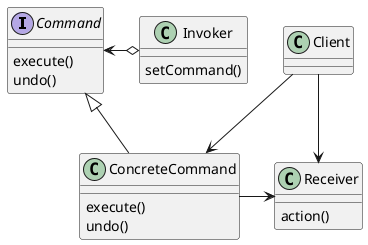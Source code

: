 @startuml
interface Command {
    execute()
    undo()
}
class Invoker{
    setCommand()
}
class Client
class Receiver{
    action()
}
class ConcreteCommand{
    execute()
    undo()
}

Receiver <-left- ConcreteCommand
Client -right-> Receiver
Client --> ConcreteCommand
Invoker o-right-> Command
Command <|-down- ConcreteCommand
@enduml